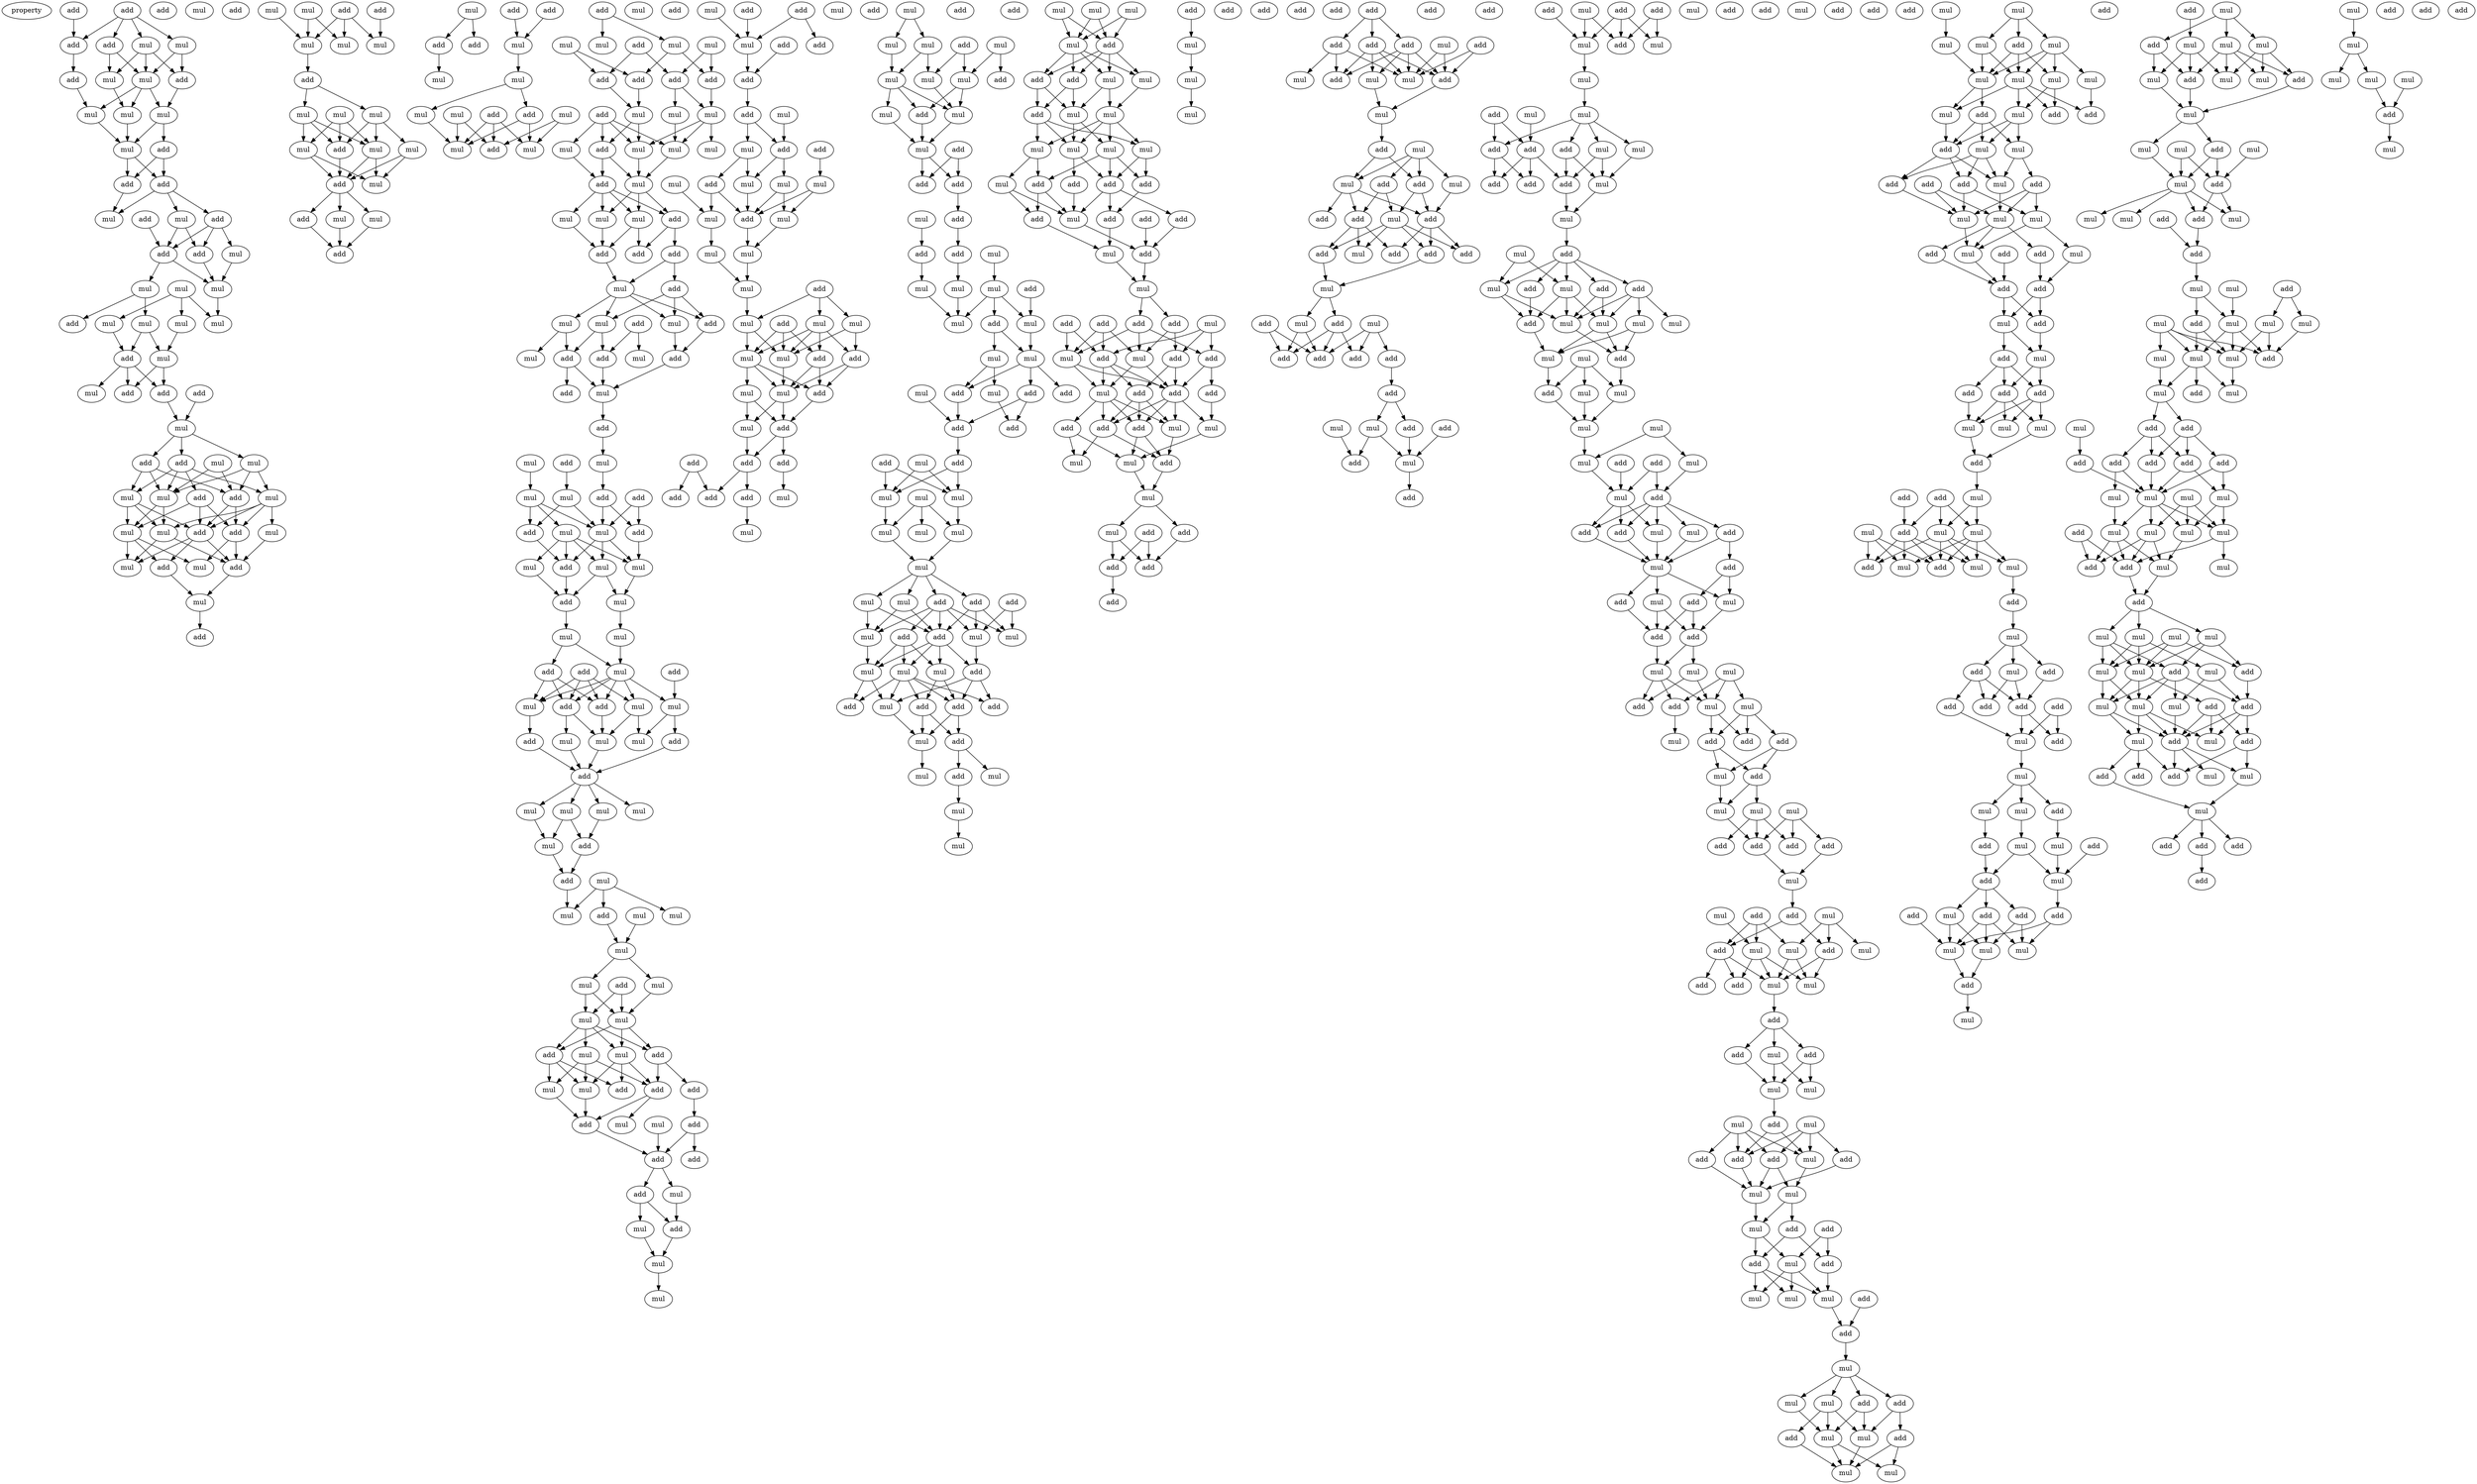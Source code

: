 digraph {
    node [fontcolor=black]
    property [mul=2,lf=1.6]
    0 [ label = add ];
    1 [ label = add ];
    2 [ label = add ];
    3 [ label = mul ];
    4 [ label = add ];
    5 [ label = mul ];
    6 [ label = mul ];
    7 [ label = add ];
    8 [ label = add ];
    9 [ label = mul ];
    10 [ label = mul ];
    11 [ label = mul ];
    12 [ label = mul ];
    13 [ label = add ];
    14 [ label = add ];
    15 [ label = mul ];
    16 [ label = mul ];
    17 [ label = add ];
    18 [ label = add ];
    19 [ label = mul ];
    20 [ label = add ];
    21 [ label = mul ];
    22 [ label = add ];
    23 [ label = add ];
    24 [ label = add ];
    25 [ label = mul ];
    26 [ label = mul ];
    27 [ label = mul ];
    28 [ label = mul ];
    29 [ label = add ];
    30 [ label = mul ];
    31 [ label = mul ];
    32 [ label = mul ];
    33 [ label = mul ];
    34 [ label = add ];
    35 [ label = mul ];
    36 [ label = add ];
    37 [ label = add ];
    38 [ label = add ];
    39 [ label = add ];
    40 [ label = mul ];
    41 [ label = mul ];
    42 [ label = add ];
    43 [ label = add ];
    44 [ label = mul ];
    45 [ label = mul ];
    46 [ label = add ];
    47 [ label = add ];
    48 [ label = mul ];
    49 [ label = mul ];
    50 [ label = mul ];
    51 [ label = add ];
    52 [ label = mul ];
    53 [ label = add ];
    54 [ label = mul ];
    55 [ label = mul ];
    56 [ label = add ];
    57 [ label = mul ];
    58 [ label = add ];
    59 [ label = mul ];
    60 [ label = mul ];
    61 [ label = mul ];
    62 [ label = add ];
    63 [ label = mul ];
    64 [ label = add ];
    65 [ label = add ];
    66 [ label = mul ];
    67 [ label = mul ];
    68 [ label = mul ];
    69 [ label = add ];
    70 [ label = mul ];
    71 [ label = mul ];
    72 [ label = mul ];
    73 [ label = mul ];
    74 [ label = add ];
    75 [ label = mul ];
    76 [ label = mul ];
    77 [ label = mul ];
    78 [ label = add ];
    79 [ label = add ];
    80 [ label = mul ];
    81 [ label = mul ];
    82 [ label = add ];
    83 [ label = mul ];
    84 [ label = add ];
    85 [ label = add ];
    86 [ label = mul ];
    87 [ label = add ];
    88 [ label = add ];
    89 [ label = mul ];
    90 [ label = mul ];
    91 [ label = add ];
    92 [ label = mul ];
    93 [ label = mul ];
    94 [ label = mul ];
    95 [ label = add ];
    96 [ label = add ];
    97 [ label = mul ];
    98 [ label = mul ];
    99 [ label = add ];
    100 [ label = add ];
    101 [ label = mul ];
    102 [ label = mul ];
    103 [ label = mul ];
    104 [ label = mul ];
    105 [ label = add ];
    106 [ label = add ];
    107 [ label = add ];
    108 [ label = add ];
    109 [ label = mul ];
    110 [ label = mul ];
    111 [ label = mul ];
    112 [ label = add ];
    113 [ label = mul ];
    114 [ label = add ];
    115 [ label = mul ];
    116 [ label = mul ];
    117 [ label = mul ];
    118 [ label = add ];
    119 [ label = mul ];
    120 [ label = add ];
    121 [ label = mul ];
    122 [ label = mul ];
    123 [ label = mul ];
    124 [ label = add ];
    125 [ label = add ];
    126 [ label = add ];
    127 [ label = mul ];
    128 [ label = add ];
    129 [ label = add ];
    130 [ label = add ];
    131 [ label = mul ];
    132 [ label = mul ];
    133 [ label = mul ];
    134 [ label = mul ];
    135 [ label = add ];
    136 [ label = add ];
    137 [ label = add ];
    138 [ label = mul ];
    139 [ label = add ];
    140 [ label = mul ];
    141 [ label = add ];
    142 [ label = mul ];
    143 [ label = add ];
    144 [ label = mul ];
    145 [ label = mul ];
    146 [ label = mul ];
    147 [ label = add ];
    148 [ label = add ];
    149 [ label = add ];
    150 [ label = add ];
    151 [ label = mul ];
    152 [ label = mul ];
    153 [ label = mul ];
    154 [ label = mul ];
    155 [ label = mul ];
    156 [ label = add ];
    157 [ label = add ];
    158 [ label = mul ];
    159 [ label = mul ];
    160 [ label = mul ];
    161 [ label = add ];
    162 [ label = add ];
    163 [ label = mul ];
    164 [ label = add ];
    165 [ label = mul ];
    166 [ label = add ];
    167 [ label = mul ];
    168 [ label = add ];
    169 [ label = mul ];
    170 [ label = mul ];
    171 [ label = add ];
    172 [ label = mul ];
    173 [ label = mul ];
    174 [ label = add ];
    175 [ label = add ];
    176 [ label = mul ];
    177 [ label = mul ];
    178 [ label = mul ];
    179 [ label = mul ];
    180 [ label = mul ];
    181 [ label = mul ];
    182 [ label = add ];
    183 [ label = mul ];
    184 [ label = add ];
    185 [ label = add ];
    186 [ label = add ];
    187 [ label = mul ];
    188 [ label = mul ];
    189 [ label = mul ];
    190 [ label = mul ];
    191 [ label = add ];
    192 [ label = mul ];
    193 [ label = mul ];
    194 [ label = mul ];
    195 [ label = mul ];
    196 [ label = mul ];
    197 [ label = mul ];
    198 [ label = add ];
    199 [ label = add ];
    200 [ label = add ];
    201 [ label = mul ];
    202 [ label = add ];
    203 [ label = mul ];
    204 [ label = add ];
    205 [ label = mul ];
    206 [ label = add ];
    207 [ label = mul ];
    208 [ label = add ];
    209 [ label = add ];
    210 [ label = add ];
    211 [ label = add ];
    212 [ label = mul ];
    213 [ label = mul ];
    214 [ label = add ];
    215 [ label = mul ];
    216 [ label = mul ];
    217 [ label = add ];
    218 [ label = add ];
    219 [ label = mul ];
    220 [ label = add ];
    221 [ label = mul ];
    222 [ label = add ];
    223 [ label = add ];
    224 [ label = add ];
    225 [ label = mul ];
    226 [ label = mul ];
    227 [ label = mul ];
    228 [ label = add ];
    229 [ label = add ];
    230 [ label = mul ];
    231 [ label = mul ];
    232 [ label = mul ];
    233 [ label = mul ];
    234 [ label = add ];
    235 [ label = mul ];
    236 [ label = add ];
    237 [ label = mul ];
    238 [ label = mul ];
    239 [ label = mul ];
    240 [ label = mul ];
    241 [ label = add ];
    242 [ label = mul ];
    243 [ label = mul ];
    244 [ label = add ];
    245 [ label = mul ];
    246 [ label = add ];
    247 [ label = mul ];
    248 [ label = add ];
    249 [ label = mul ];
    250 [ label = mul ];
    251 [ label = add ];
    252 [ label = mul ];
    253 [ label = mul ];
    254 [ label = add ];
    255 [ label = add ];
    256 [ label = add ];
    257 [ label = add ];
    258 [ label = add ];
    259 [ label = add ];
    260 [ label = add ];
    261 [ label = mul ];
    262 [ label = mul ];
    263 [ label = add ];
    264 [ label = mul ];
    265 [ label = mul ];
    266 [ label = mul ];
    267 [ label = mul ];
    268 [ label = add ];
    269 [ label = mul ];
    270 [ label = mul ];
    271 [ label = mul ];
    272 [ label = add ];
    273 [ label = mul ];
    274 [ label = add ];
    275 [ label = mul ];
    276 [ label = add ];
    277 [ label = mul ];
    278 [ label = add ];
    279 [ label = add ];
    280 [ label = mul ];
    281 [ label = add ];
    282 [ label = add ];
    283 [ label = add ];
    284 [ label = mul ];
    285 [ label = add ];
    286 [ label = mul ];
    287 [ label = mul ];
    288 [ label = mul ];
    289 [ label = mul ];
    290 [ label = add ];
    291 [ label = mul ];
    292 [ label = mul ];
    293 [ label = mul ];
    294 [ label = add ];
    295 [ label = add ];
    296 [ label = add ];
    297 [ label = mul ];
    298 [ label = mul ];
    299 [ label = add ];
    300 [ label = add ];
    301 [ label = add ];
    302 [ label = add ];
    303 [ label = mul ];
    304 [ label = add ];
    305 [ label = mul ];
    306 [ label = mul ];
    307 [ label = mul ];
    308 [ label = add ];
    309 [ label = mul ];
    310 [ label = mul ];
    311 [ label = mul ];
    312 [ label = mul ];
    313 [ label = add ];
    314 [ label = mul ];
    315 [ label = mul ];
    316 [ label = add ];
    317 [ label = add ];
    318 [ label = mul ];
    319 [ label = add ];
    320 [ label = add ];
    321 [ label = mul ];
    322 [ label = mul ];
    323 [ label = mul ];
    324 [ label = mul ];
    325 [ label = mul ];
    326 [ label = add ];
    327 [ label = add ];
    328 [ label = add ];
    329 [ label = add ];
    330 [ label = add ];
    331 [ label = mul ];
    332 [ label = mul ];
    333 [ label = add ];
    334 [ label = add ];
    335 [ label = mul ];
    336 [ label = mul ];
    337 [ label = mul ];
    338 [ label = mul ];
    339 [ label = mul ];
    340 [ label = mul ];
    341 [ label = mul ];
    342 [ label = mul ];
    343 [ label = add ];
    344 [ label = mul ];
    345 [ label = add ];
    346 [ label = add ];
    347 [ label = mul ];
    348 [ label = mul ];
    349 [ label = mul ];
    350 [ label = add ];
    351 [ label = mul ];
    352 [ label = mul ];
    353 [ label = mul ];
    354 [ label = mul ];
    355 [ label = add ];
    356 [ label = add ];
    357 [ label = add ];
    358 [ label = mul ];
    359 [ label = add ];
    360 [ label = add ];
    361 [ label = mul ];
    362 [ label = add ];
    363 [ label = add ];
    364 [ label = add ];
    365 [ label = mul ];
    366 [ label = add ];
    367 [ label = mul ];
    368 [ label = add ];
    369 [ label = mul ];
    370 [ label = add ];
    371 [ label = add ];
    372 [ label = add ];
    373 [ label = add ];
    374 [ label = mul ];
    375 [ label = add ];
    376 [ label = mul ];
    377 [ label = add ];
    378 [ label = mul ];
    379 [ label = add ];
    380 [ label = add ];
    381 [ label = add ];
    382 [ label = mul ];
    383 [ label = add ];
    384 [ label = add ];
    385 [ label = add ];
    386 [ label = mul ];
    387 [ label = add ];
    388 [ label = mul ];
    389 [ label = mul ];
    390 [ label = mul ];
    391 [ label = mul ];
    392 [ label = add ];
    393 [ label = add ];
    394 [ label = add ];
    395 [ label = add ];
    396 [ label = add ];
    397 [ label = add ];
    398 [ label = add ];
    399 [ label = add ];
    400 [ label = add ];
    401 [ label = mul ];
    402 [ label = add ];
    403 [ label = mul ];
    404 [ label = mul ];
    405 [ label = add ];
    406 [ label = add ];
    407 [ label = add ];
    408 [ label = mul ];
    409 [ label = add ];
    410 [ label = add ];
    411 [ label = mul ];
    412 [ label = mul ];
    413 [ label = add ];
    414 [ label = add ];
    415 [ label = mul ];
    416 [ label = mul ];
    417 [ label = add ];
    418 [ label = mul ];
    419 [ label = mul ];
    420 [ label = add ];
    421 [ label = mul ];
    422 [ label = add ];
    423 [ label = add ];
    424 [ label = add ];
    425 [ label = mul ];
    426 [ label = add ];
    427 [ label = add ];
    428 [ label = add ];
    429 [ label = add ];
    430 [ label = mul ];
    431 [ label = add ];
    432 [ label = mul ];
    433 [ label = mul ];
    434 [ label = mul ];
    435 [ label = add ];
    436 [ label = add ];
    437 [ label = add ];
    438 [ label = add ];
    439 [ label = add ];
    440 [ label = add ];
    441 [ label = add ];
    442 [ label = add ];
    443 [ label = mul ];
    444 [ label = add ];
    445 [ label = mul ];
    446 [ label = add ];
    447 [ label = add ];
    448 [ label = add ];
    449 [ label = mul ];
    450 [ label = add ];
    451 [ label = add ];
    452 [ label = add ];
    453 [ label = add ];
    454 [ label = mul ];
    455 [ label = mul ];
    456 [ label = add ];
    457 [ label = mul ];
    458 [ label = mul ];
    459 [ label = mul ];
    460 [ label = add ];
    461 [ label = mul ];
    462 [ label = add ];
    463 [ label = mul ];
    464 [ label = mul ];
    465 [ label = add ];
    466 [ label = add ];
    467 [ label = add ];
    468 [ label = add ];
    469 [ label = mul ];
    470 [ label = add ];
    471 [ label = mul ];
    472 [ label = mul ];
    473 [ label = mul ];
    474 [ label = add ];
    475 [ label = add ];
    476 [ label = add ];
    477 [ label = mul ];
    478 [ label = add ];
    479 [ label = mul ];
    480 [ label = mul ];
    481 [ label = mul ];
    482 [ label = mul ];
    483 [ label = add ];
    484 [ label = mul ];
    485 [ label = mul ];
    486 [ label = mul ];
    487 [ label = add ];
    488 [ label = mul ];
    489 [ label = add ];
    490 [ label = mul ];
    491 [ label = mul ];
    492 [ label = mul ];
    493 [ label = add ];
    494 [ label = add ];
    495 [ label = mul ];
    496 [ label = mul ];
    497 [ label = add ];
    498 [ label = mul ];
    499 [ label = mul ];
    500 [ label = add ];
    501 [ label = add ];
    502 [ label = mul ];
    503 [ label = add ];
    504 [ label = mul ];
    505 [ label = add ];
    506 [ label = mul ];
    507 [ label = add ];
    508 [ label = add ];
    509 [ label = mul ];
    510 [ label = add ];
    511 [ label = add ];
    512 [ label = mul ];
    513 [ label = mul ];
    514 [ label = mul ];
    515 [ label = mul ];
    516 [ label = mul ];
    517 [ label = add ];
    518 [ label = add ];
    519 [ label = add ];
    520 [ label = add ];
    521 [ label = add ];
    522 [ label = mul ];
    523 [ label = mul ];
    524 [ label = add ];
    525 [ label = mul ];
    526 [ label = mul ];
    527 [ label = mul ];
    528 [ label = add ];
    529 [ label = add ];
    530 [ label = add ];
    531 [ label = add ];
    532 [ label = add ];
    533 [ label = mul ];
    534 [ label = add ];
    535 [ label = add ];
    536 [ label = mul ];
    537 [ label = mul ];
    538 [ label = mul ];
    539 [ label = add ];
    540 [ label = mul ];
    541 [ label = add ];
    542 [ label = mul ];
    543 [ label = mul ];
    544 [ label = mul ];
    545 [ label = add ];
    546 [ label = add ];
    547 [ label = add ];
    548 [ label = add ];
    549 [ label = add ];
    550 [ label = mul ];
    551 [ label = mul ];
    552 [ label = add ];
    553 [ label = mul ];
    554 [ label = mul ];
    555 [ label = add ];
    556 [ label = mul ];
    557 [ label = add ];
    558 [ label = mul ];
    559 [ label = mul ];
    560 [ label = add ];
    561 [ label = add ];
    562 [ label = add ];
    563 [ label = add ];
    564 [ label = mul ];
    565 [ label = mul ];
    566 [ label = mul ];
    567 [ label = add ];
    568 [ label = add ];
    569 [ label = add ];
    570 [ label = add ];
    571 [ label = mul ];
    572 [ label = add ];
    573 [ label = mul ];
    574 [ label = add ];
    575 [ label = add ];
    576 [ label = mul ];
    577 [ label = mul ];
    578 [ label = add ];
    579 [ label = mul ];
    580 [ label = mul ];
    581 [ label = mul ];
    582 [ label = add ];
    583 [ label = add ];
    584 [ label = add ];
    585 [ label = mul ];
    586 [ label = add ];
    587 [ label = mul ];
    588 [ label = mul ];
    589 [ label = mul ];
    590 [ label = mul ];
    591 [ label = mul ];
    592 [ label = add ];
    593 [ label = mul ];
    594 [ label = mul ];
    595 [ label = mul ];
    596 [ label = mul ];
    597 [ label = mul ];
    598 [ label = mul ];
    599 [ label = mul ];
    600 [ label = add ];
    601 [ label = mul ];
    602 [ label = add ];
    603 [ label = mul ];
    604 [ label = add ];
    605 [ label = add ];
    606 [ label = mul ];
    607 [ label = mul ];
    608 [ label = add ];
    609 [ label = mul ];
    610 [ label = add ];
    611 [ label = add ];
    612 [ label = add ];
    613 [ label = mul ];
    614 [ label = mul ];
    615 [ label = mul ];
    616 [ label = mul ];
    617 [ label = add ];
    618 [ label = add ];
    619 [ label = add ];
    620 [ label = mul ];
    621 [ label = add ];
    622 [ label = add ];
    623 [ label = add ];
    624 [ label = mul ];
    625 [ label = mul ];
    626 [ label = add ];
    627 [ label = add ];
    628 [ label = add ];
    629 [ label = add ];
    630 [ label = mul ];
    631 [ label = mul ];
    632 [ label = mul ];
    633 [ label = add ];
    634 [ label = add ];
    635 [ label = mul ];
    636 [ label = add ];
    637 [ label = add ];
    638 [ label = add ];
    639 [ label = mul ];
    640 [ label = mul ];
    641 [ label = mul ];
    642 [ label = mul ];
    643 [ label = mul ];
    644 [ label = mul ];
    645 [ label = add ];
    646 [ label = add ];
    647 [ label = add ];
    648 [ label = mul ];
    649 [ label = mul ];
    650 [ label = add ];
    651 [ label = add ];
    652 [ label = add ];
    653 [ label = add ];
    654 [ label = add ];
    655 [ label = add ];
    656 [ label = mul ];
    657 [ label = add ];
    658 [ label = mul ];
    659 [ label = add ];
    660 [ label = mul ];
    661 [ label = mul ];
    662 [ label = mul ];
    663 [ label = add ];
    664 [ label = add ];
    665 [ label = mul ];
    666 [ label = mul ];
    667 [ label = add ];
    668 [ label = mul ];
    669 [ label = add ];
    670 [ label = add ];
    671 [ label = add ];
    672 [ label = add ];
    673 [ label = mul ];
    674 [ label = mul ];
    675 [ label = mul ];
    676 [ label = add ];
    677 [ label = mul ];
    678 [ label = add ];
    679 [ label = mul ];
    680 [ label = mul ];
    681 [ label = mul ];
    682 [ label = mul ];
    683 [ label = add ];
    684 [ label = add ];
    685 [ label = mul ];
    686 [ label = add ];
    687 [ label = mul ];
    688 [ label = mul ];
    689 [ label = mul ];
    690 [ label = mul ];
    691 [ label = add ];
    692 [ label = mul ];
    693 [ label = mul ];
    694 [ label = mul ];
    695 [ label = add ];
    696 [ label = mul ];
    697 [ label = add ];
    698 [ label = mul ];
    699 [ label = mul ];
    700 [ label = add ];
    701 [ label = add ];
    702 [ label = add ];
    703 [ label = mul ];
    704 [ label = mul ];
    705 [ label = add ];
    706 [ label = mul ];
    707 [ label = mul ];
    708 [ label = mul ];
    709 [ label = mul ];
    710 [ label = add ];
    711 [ label = mul ];
    712 [ label = mul ];
    713 [ label = mul ];
    714 [ label = mul ];
    715 [ label = add ];
    716 [ label = mul ];
    717 [ label = add ];
    718 [ label = mul ];
    719 [ label = add ];
    720 [ label = add ];
    721 [ label = add ];
    722 [ label = add ];
    723 [ label = add ];
    724 [ label = add ];
    725 [ label = mul ];
    726 [ label = mul ];
    727 [ label = mul ];
    728 [ label = mul ];
    729 [ label = mul ];
    730 [ label = mul ];
    731 [ label = add ];
    732 [ label = mul ];
    733 [ label = mul ];
    734 [ label = add ];
    735 [ label = mul ];
    736 [ label = mul ];
    737 [ label = add ];
    738 [ label = add ];
    739 [ label = mul ];
    740 [ label = mul ];
    741 [ label = mul ];
    742 [ label = mul ];
    743 [ label = add ];
    744 [ label = mul ];
    745 [ label = add ];
    746 [ label = mul ];
    747 [ label = mul ];
    748 [ label = add ];
    749 [ label = add ];
    750 [ label = mul ];
    751 [ label = mul ];
    752 [ label = mul ];
    753 [ label = mul ];
    754 [ label = add ];
    755 [ label = mul ];
    756 [ label = add ];
    757 [ label = add ];
    758 [ label = mul ];
    759 [ label = add ];
    760 [ label = mul ];
    761 [ label = add ];
    762 [ label = mul ];
    763 [ label = add ];
    764 [ label = add ];
    765 [ label = add ];
    766 [ label = mul ];
    767 [ label = add ];
    768 [ label = mul ];
    769 [ label = add ];
    770 [ label = mul ];
    771 [ label = mul ];
    772 [ label = add ];
    773 [ label = mul ];
    774 [ label = add ];
    775 [ label = mul ];
    776 [ label = add ];
    0 -> 4 [ name = 0 ];
    1 -> 2 [ name = 1 ];
    1 -> 3 [ name = 2 ];
    1 -> 4 [ name = 3 ];
    1 -> 5 [ name = 4 ];
    2 -> 6 [ name = 5 ];
    2 -> 9 [ name = 6 ];
    3 -> 6 [ name = 7 ];
    3 -> 7 [ name = 8 ];
    3 -> 9 [ name = 9 ];
    4 -> 8 [ name = 10 ];
    5 -> 7 [ name = 11 ];
    5 -> 9 [ name = 12 ];
    6 -> 11 [ name = 13 ];
    7 -> 12 [ name = 14 ];
    8 -> 10 [ name = 15 ];
    9 -> 10 [ name = 16 ];
    9 -> 11 [ name = 17 ];
    9 -> 12 [ name = 18 ];
    10 -> 16 [ name = 19 ];
    11 -> 16 [ name = 20 ];
    12 -> 13 [ name = 21 ];
    12 -> 16 [ name = 22 ];
    13 -> 17 [ name = 23 ];
    13 -> 18 [ name = 24 ];
    16 -> 17 [ name = 25 ];
    16 -> 18 [ name = 26 ];
    17 -> 21 [ name = 27 ];
    18 -> 19 [ name = 28 ];
    18 -> 20 [ name = 29 ];
    18 -> 21 [ name = 30 ];
    19 -> 23 [ name = 31 ];
    19 -> 24 [ name = 32 ];
    20 -> 23 [ name = 33 ];
    20 -> 24 [ name = 34 ];
    20 -> 25 [ name = 35 ];
    22 -> 23 [ name = 36 ];
    23 -> 26 [ name = 37 ];
    23 -> 28 [ name = 38 ];
    24 -> 28 [ name = 39 ];
    25 -> 28 [ name = 40 ];
    26 -> 29 [ name = 41 ];
    26 -> 31 [ name = 42 ];
    27 -> 30 [ name = 43 ];
    27 -> 32 [ name = 44 ];
    27 -> 33 [ name = 45 ];
    28 -> 30 [ name = 46 ];
    31 -> 34 [ name = 47 ];
    31 -> 35 [ name = 48 ];
    32 -> 34 [ name = 49 ];
    33 -> 35 [ name = 50 ];
    34 -> 36 [ name = 51 ];
    34 -> 38 [ name = 52 ];
    34 -> 40 [ name = 53 ];
    35 -> 36 [ name = 54 ];
    35 -> 38 [ name = 55 ];
    38 -> 41 [ name = 56 ];
    39 -> 41 [ name = 57 ];
    41 -> 42 [ name = 58 ];
    41 -> 43 [ name = 59 ];
    41 -> 45 [ name = 60 ];
    42 -> 47 [ name = 61 ];
    42 -> 48 [ name = 62 ];
    42 -> 49 [ name = 63 ];
    42 -> 50 [ name = 64 ];
    43 -> 46 [ name = 65 ];
    43 -> 49 [ name = 66 ];
    43 -> 50 [ name = 67 ];
    44 -> 46 [ name = 68 ];
    44 -> 50 [ name = 69 ];
    45 -> 46 [ name = 70 ];
    45 -> 48 [ name = 71 ];
    45 -> 50 [ name = 72 ];
    46 -> 51 [ name = 73 ];
    46 -> 53 [ name = 74 ];
    47 -> 51 [ name = 75 ];
    47 -> 53 [ name = 76 ];
    47 -> 54 [ name = 77 ];
    48 -> 51 [ name = 78 ];
    48 -> 52 [ name = 79 ];
    48 -> 53 [ name = 80 ];
    48 -> 55 [ name = 81 ];
    49 -> 51 [ name = 82 ];
    49 -> 52 [ name = 83 ];
    49 -> 54 [ name = 84 ];
    50 -> 52 [ name = 85 ];
    50 -> 54 [ name = 86 ];
    51 -> 56 [ name = 87 ];
    51 -> 58 [ name = 88 ];
    51 -> 59 [ name = 89 ];
    52 -> 58 [ name = 90 ];
    52 -> 59 [ name = 91 ];
    53 -> 57 [ name = 92 ];
    53 -> 58 [ name = 93 ];
    54 -> 56 [ name = 94 ];
    54 -> 57 [ name = 95 ];
    54 -> 59 [ name = 96 ];
    55 -> 58 [ name = 97 ];
    56 -> 60 [ name = 98 ];
    58 -> 60 [ name = 99 ];
    60 -> 65 [ name = 100 ];
    61 -> 67 [ name = 101 ];
    61 -> 68 [ name = 102 ];
    62 -> 66 [ name = 103 ];
    63 -> 67 [ name = 104 ];
    64 -> 66 [ name = 105 ];
    64 -> 67 [ name = 106 ];
    64 -> 68 [ name = 107 ];
    67 -> 69 [ name = 108 ];
    69 -> 70 [ name = 109 ];
    69 -> 72 [ name = 110 ];
    70 -> 73 [ name = 111 ];
    70 -> 74 [ name = 112 ];
    70 -> 75 [ name = 113 ];
    71 -> 73 [ name = 114 ];
    71 -> 74 [ name = 115 ];
    71 -> 76 [ name = 116 ];
    72 -> 73 [ name = 117 ];
    72 -> 74 [ name = 118 ];
    72 -> 76 [ name = 119 ];
    73 -> 77 [ name = 120 ];
    73 -> 78 [ name = 121 ];
    74 -> 78 [ name = 122 ];
    75 -> 77 [ name = 123 ];
    75 -> 78 [ name = 124 ];
    76 -> 77 [ name = 125 ];
    76 -> 78 [ name = 126 ];
    78 -> 79 [ name = 127 ];
    78 -> 80 [ name = 128 ];
    78 -> 81 [ name = 129 ];
    79 -> 82 [ name = 130 ];
    80 -> 82 [ name = 131 ];
    81 -> 82 [ name = 132 ];
    83 -> 84 [ name = 133 ];
    83 -> 85 [ name = 134 ];
    84 -> 86 [ name = 135 ];
    87 -> 89 [ name = 136 ];
    88 -> 89 [ name = 137 ];
    89 -> 90 [ name = 138 ];
    90 -> 92 [ name = 139 ];
    90 -> 95 [ name = 140 ];
    91 -> 96 [ name = 141 ];
    91 -> 97 [ name = 142 ];
    91 -> 98 [ name = 143 ];
    92 -> 98 [ name = 144 ];
    93 -> 96 [ name = 145 ];
    93 -> 98 [ name = 146 ];
    94 -> 96 [ name = 147 ];
    94 -> 97 [ name = 148 ];
    95 -> 97 [ name = 149 ];
    95 -> 98 [ name = 150 ];
    99 -> 101 [ name = 151 ];
    99 -> 102 [ name = 152 ];
    100 -> 105 [ name = 153 ];
    100 -> 108 [ name = 154 ];
    101 -> 106 [ name = 155 ];
    101 -> 107 [ name = 156 ];
    103 -> 105 [ name = 157 ];
    103 -> 106 [ name = 158 ];
    104 -> 107 [ name = 159 ];
    104 -> 108 [ name = 160 ];
    105 -> 109 [ name = 161 ];
    105 -> 110 [ name = 162 ];
    106 -> 110 [ name = 163 ];
    107 -> 111 [ name = 164 ];
    108 -> 111 [ name = 165 ];
    109 -> 116 [ name = 166 ];
    110 -> 115 [ name = 167 ];
    110 -> 116 [ name = 168 ];
    110 -> 117 [ name = 169 ];
    111 -> 114 [ name = 170 ];
    111 -> 115 [ name = 171 ];
    112 -> 113 [ name = 172 ];
    112 -> 114 [ name = 173 ];
    112 -> 115 [ name = 174 ];
    112 -> 116 [ name = 175 ];
    113 -> 118 [ name = 176 ];
    114 -> 118 [ name = 177 ];
    114 -> 119 [ name = 178 ];
    115 -> 119 [ name = 179 ];
    116 -> 119 [ name = 180 ];
    118 -> 120 [ name = 181 ];
    118 -> 121 [ name = 182 ];
    118 -> 122 [ name = 183 ];
    118 -> 123 [ name = 184 ];
    119 -> 120 [ name = 185 ];
    119 -> 122 [ name = 186 ];
    119 -> 123 [ name = 187 ];
    120 -> 124 [ name = 188 ];
    120 -> 126 [ name = 189 ];
    121 -> 125 [ name = 190 ];
    122 -> 124 [ name = 191 ];
    122 -> 125 [ name = 192 ];
    123 -> 125 [ name = 193 ];
    125 -> 127 [ name = 194 ];
    126 -> 127 [ name = 195 ];
    126 -> 128 [ name = 196 ];
    127 -> 130 [ name = 197 ];
    127 -> 131 [ name = 198 ];
    127 -> 132 [ name = 199 ];
    127 -> 133 [ name = 200 ];
    128 -> 130 [ name = 201 ];
    128 -> 131 [ name = 202 ];
    128 -> 133 [ name = 203 ];
    129 -> 137 [ name = 204 ];
    129 -> 138 [ name = 205 ];
    130 -> 136 [ name = 206 ];
    131 -> 136 [ name = 207 ];
    132 -> 134 [ name = 208 ];
    132 -> 135 [ name = 209 ];
    133 -> 135 [ name = 210 ];
    133 -> 137 [ name = 211 ];
    135 -> 139 [ name = 212 ];
    135 -> 140 [ name = 213 ];
    136 -> 140 [ name = 214 ];
    137 -> 140 [ name = 215 ];
    140 -> 141 [ name = 216 ];
    141 -> 142 [ name = 217 ];
    142 -> 147 [ name = 218 ];
    143 -> 146 [ name = 219 ];
    144 -> 145 [ name = 220 ];
    145 -> 149 [ name = 221 ];
    145 -> 151 [ name = 222 ];
    145 -> 152 [ name = 223 ];
    146 -> 149 [ name = 224 ];
    146 -> 152 [ name = 225 ];
    147 -> 150 [ name = 226 ];
    147 -> 152 [ name = 227 ];
    148 -> 150 [ name = 228 ];
    148 -> 152 [ name = 229 ];
    149 -> 156 [ name = 230 ];
    150 -> 154 [ name = 231 ];
    151 -> 153 [ name = 232 ];
    151 -> 154 [ name = 233 ];
    151 -> 155 [ name = 234 ];
    151 -> 156 [ name = 235 ];
    152 -> 153 [ name = 236 ];
    152 -> 154 [ name = 237 ];
    152 -> 156 [ name = 238 ];
    153 -> 157 [ name = 239 ];
    153 -> 158 [ name = 240 ];
    154 -> 158 [ name = 241 ];
    155 -> 157 [ name = 242 ];
    156 -> 157 [ name = 243 ];
    157 -> 159 [ name = 244 ];
    158 -> 160 [ name = 245 ];
    159 -> 163 [ name = 246 ];
    159 -> 164 [ name = 247 ];
    160 -> 163 [ name = 248 ];
    161 -> 169 [ name = 249 ];
    162 -> 165 [ name = 250 ];
    162 -> 166 [ name = 251 ];
    162 -> 167 [ name = 252 ];
    162 -> 168 [ name = 253 ];
    163 -> 165 [ name = 254 ];
    163 -> 166 [ name = 255 ];
    163 -> 167 [ name = 256 ];
    163 -> 168 [ name = 257 ];
    163 -> 169 [ name = 258 ];
    164 -> 165 [ name = 259 ];
    164 -> 166 [ name = 260 ];
    164 -> 168 [ name = 261 ];
    165 -> 174 [ name = 262 ];
    166 -> 170 [ name = 263 ];
    166 -> 172 [ name = 264 ];
    167 -> 172 [ name = 265 ];
    167 -> 173 [ name = 266 ];
    168 -> 172 [ name = 267 ];
    169 -> 171 [ name = 268 ];
    169 -> 173 [ name = 269 ];
    170 -> 175 [ name = 270 ];
    171 -> 175 [ name = 271 ];
    172 -> 175 [ name = 272 ];
    174 -> 175 [ name = 273 ];
    175 -> 176 [ name = 274 ];
    175 -> 177 [ name = 275 ];
    175 -> 179 [ name = 276 ];
    175 -> 180 [ name = 277 ];
    176 -> 181 [ name = 278 ];
    177 -> 182 [ name = 279 ];
    180 -> 181 [ name = 280 ];
    180 -> 182 [ name = 281 ];
    181 -> 184 [ name = 282 ];
    182 -> 184 [ name = 283 ];
    183 -> 185 [ name = 284 ];
    183 -> 188 [ name = 285 ];
    183 -> 189 [ name = 286 ];
    184 -> 189 [ name = 287 ];
    185 -> 190 [ name = 288 ];
    187 -> 190 [ name = 289 ];
    190 -> 192 [ name = 290 ];
    190 -> 193 [ name = 291 ];
    191 -> 194 [ name = 292 ];
    191 -> 195 [ name = 293 ];
    192 -> 195 [ name = 294 ];
    193 -> 194 [ name = 295 ];
    193 -> 195 [ name = 296 ];
    194 -> 196 [ name = 297 ];
    194 -> 197 [ name = 298 ];
    194 -> 198 [ name = 299 ];
    194 -> 199 [ name = 300 ];
    195 -> 197 [ name = 301 ];
    195 -> 198 [ name = 302 ];
    195 -> 199 [ name = 303 ];
    196 -> 200 [ name = 304 ];
    196 -> 201 [ name = 305 ];
    196 -> 203 [ name = 306 ];
    197 -> 200 [ name = 307 ];
    197 -> 201 [ name = 308 ];
    197 -> 202 [ name = 309 ];
    198 -> 201 [ name = 310 ];
    198 -> 202 [ name = 311 ];
    198 -> 203 [ name = 312 ];
    199 -> 200 [ name = 313 ];
    199 -> 204 [ name = 314 ];
    200 -> 205 [ name = 315 ];
    200 -> 206 [ name = 316 ];
    201 -> 206 [ name = 317 ];
    203 -> 206 [ name = 318 ];
    204 -> 208 [ name = 319 ];
    206 -> 210 [ name = 320 ];
    207 -> 210 [ name = 321 ];
    208 -> 209 [ name = 322 ];
    208 -> 210 [ name = 323 ];
    210 -> 211 [ name = 324 ];
    210 -> 212 [ name = 325 ];
    211 -> 213 [ name = 326 ];
    211 -> 214 [ name = 327 ];
    212 -> 214 [ name = 328 ];
    213 -> 215 [ name = 329 ];
    214 -> 215 [ name = 330 ];
    215 -> 216 [ name = 331 ];
    217 -> 221 [ name = 332 ];
    218 -> 221 [ name = 333 ];
    218 -> 222 [ name = 334 ];
    219 -> 221 [ name = 335 ];
    220 -> 223 [ name = 336 ];
    221 -> 223 [ name = 337 ];
    223 -> 224 [ name = 338 ];
    224 -> 227 [ name = 339 ];
    224 -> 228 [ name = 340 ];
    226 -> 228 [ name = 341 ];
    227 -> 230 [ name = 342 ];
    227 -> 234 [ name = 343 ];
    228 -> 230 [ name = 344 ];
    228 -> 231 [ name = 345 ];
    229 -> 232 [ name = 346 ];
    230 -> 236 [ name = 347 ];
    231 -> 235 [ name = 348 ];
    231 -> 236 [ name = 349 ];
    232 -> 235 [ name = 350 ];
    232 -> 236 [ name = 351 ];
    233 -> 237 [ name = 352 ];
    234 -> 236 [ name = 353 ];
    234 -> 237 [ name = 354 ];
    235 -> 239 [ name = 355 ];
    236 -> 239 [ name = 356 ];
    237 -> 238 [ name = 357 ];
    238 -> 240 [ name = 358 ];
    239 -> 240 [ name = 359 ];
    240 -> 242 [ name = 360 ];
    241 -> 242 [ name = 361 ];
    241 -> 243 [ name = 362 ];
    241 -> 245 [ name = 363 ];
    242 -> 247 [ name = 364 ];
    242 -> 249 [ name = 365 ];
    243 -> 246 [ name = 366 ];
    243 -> 247 [ name = 367 ];
    243 -> 248 [ name = 368 ];
    243 -> 249 [ name = 369 ];
    244 -> 247 [ name = 370 ];
    244 -> 248 [ name = 371 ];
    244 -> 249 [ name = 372 ];
    245 -> 246 [ name = 373 ];
    245 -> 249 [ name = 374 ];
    246 -> 250 [ name = 375 ];
    246 -> 251 [ name = 376 ];
    247 -> 250 [ name = 377 ];
    247 -> 251 [ name = 378 ];
    247 -> 252 [ name = 379 ];
    248 -> 250 [ name = 380 ];
    248 -> 251 [ name = 381 ];
    249 -> 250 [ name = 382 ];
    250 -> 253 [ name = 383 ];
    250 -> 254 [ name = 384 ];
    251 -> 254 [ name = 385 ];
    252 -> 253 [ name = 386 ];
    252 -> 254 [ name = 387 ];
    253 -> 255 [ name = 388 ];
    254 -> 255 [ name = 389 ];
    254 -> 257 [ name = 390 ];
    255 -> 258 [ name = 391 ];
    255 -> 259 [ name = 392 ];
    256 -> 258 [ name = 393 ];
    256 -> 260 [ name = 394 ];
    257 -> 261 [ name = 395 ];
    259 -> 262 [ name = 396 ];
    264 -> 265 [ name = 397 ];
    264 -> 267 [ name = 398 ];
    265 -> 270 [ name = 399 ];
    266 -> 269 [ name = 400 ];
    266 -> 272 [ name = 401 ];
    267 -> 270 [ name = 402 ];
    267 -> 271 [ name = 403 ];
    268 -> 269 [ name = 404 ];
    268 -> 271 [ name = 405 ];
    269 -> 274 [ name = 406 ];
    269 -> 275 [ name = 407 ];
    270 -> 273 [ name = 408 ];
    270 -> 274 [ name = 409 ];
    270 -> 275 [ name = 410 ];
    271 -> 275 [ name = 411 ];
    273 -> 277 [ name = 412 ];
    274 -> 277 [ name = 413 ];
    275 -> 277 [ name = 414 ];
    276 -> 278 [ name = 415 ];
    276 -> 279 [ name = 416 ];
    277 -> 278 [ name = 417 ];
    277 -> 279 [ name = 418 ];
    278 -> 281 [ name = 419 ];
    280 -> 282 [ name = 420 ];
    281 -> 283 [ name = 421 ];
    282 -> 286 [ name = 422 ];
    283 -> 288 [ name = 423 ];
    284 -> 287 [ name = 424 ];
    285 -> 291 [ name = 425 ];
    286 -> 289 [ name = 426 ];
    287 -> 289 [ name = 427 ];
    287 -> 290 [ name = 428 ];
    287 -> 291 [ name = 429 ];
    288 -> 289 [ name = 430 ];
    290 -> 292 [ name = 431 ];
    290 -> 293 [ name = 432 ];
    291 -> 293 [ name = 433 ];
    292 -> 295 [ name = 434 ];
    292 -> 297 [ name = 435 ];
    293 -> 294 [ name = 436 ];
    293 -> 295 [ name = 437 ];
    293 -> 296 [ name = 438 ];
    295 -> 300 [ name = 439 ];
    296 -> 299 [ name = 440 ];
    296 -> 300 [ name = 441 ];
    297 -> 299 [ name = 442 ];
    298 -> 300 [ name = 443 ];
    300 -> 304 [ name = 444 ];
    301 -> 306 [ name = 445 ];
    301 -> 307 [ name = 446 ];
    303 -> 306 [ name = 447 ];
    303 -> 307 [ name = 448 ];
    304 -> 306 [ name = 449 ];
    304 -> 307 [ name = 450 ];
    305 -> 309 [ name = 451 ];
    305 -> 310 [ name = 452 ];
    305 -> 311 [ name = 453 ];
    306 -> 310 [ name = 454 ];
    307 -> 309 [ name = 455 ];
    309 -> 312 [ name = 456 ];
    310 -> 312 [ name = 457 ];
    312 -> 314 [ name = 458 ];
    312 -> 315 [ name = 459 ];
    312 -> 316 [ name = 460 ];
    312 -> 317 [ name = 461 ];
    313 -> 318 [ name = 462 ];
    313 -> 321 [ name = 463 ];
    314 -> 319 [ name = 464 ];
    314 -> 322 [ name = 465 ];
    315 -> 319 [ name = 466 ];
    315 -> 322 [ name = 467 ];
    316 -> 318 [ name = 468 ];
    316 -> 319 [ name = 469 ];
    316 -> 321 [ name = 470 ];
    317 -> 318 [ name = 471 ];
    317 -> 319 [ name = 472 ];
    317 -> 320 [ name = 473 ];
    317 -> 321 [ name = 474 ];
    317 -> 322 [ name = 475 ];
    319 -> 323 [ name = 476 ];
    319 -> 324 [ name = 477 ];
    319 -> 325 [ name = 478 ];
    319 -> 326 [ name = 479 ];
    320 -> 323 [ name = 480 ];
    320 -> 324 [ name = 481 ];
    320 -> 325 [ name = 482 ];
    321 -> 326 [ name = 483 ];
    322 -> 325 [ name = 484 ];
    323 -> 327 [ name = 485 ];
    323 -> 328 [ name = 486 ];
    323 -> 329 [ name = 487 ];
    323 -> 330 [ name = 488 ];
    323 -> 331 [ name = 489 ];
    324 -> 327 [ name = 490 ];
    324 -> 328 [ name = 491 ];
    325 -> 329 [ name = 492 ];
    325 -> 331 [ name = 493 ];
    326 -> 327 [ name = 494 ];
    326 -> 330 [ name = 495 ];
    326 -> 331 [ name = 496 ];
    327 -> 332 [ name = 497 ];
    327 -> 333 [ name = 498 ];
    328 -> 332 [ name = 499 ];
    328 -> 333 [ name = 500 ];
    331 -> 332 [ name = 501 ];
    332 -> 335 [ name = 502 ];
    333 -> 334 [ name = 503 ];
    333 -> 336 [ name = 504 ];
    334 -> 337 [ name = 505 ];
    337 -> 340 [ name = 506 ];
    338 -> 342 [ name = 507 ];
    338 -> 343 [ name = 508 ];
    339 -> 342 [ name = 509 ];
    339 -> 343 [ name = 510 ];
    341 -> 342 [ name = 511 ];
    341 -> 343 [ name = 512 ];
    342 -> 344 [ name = 513 ];
    342 -> 345 [ name = 514 ];
    342 -> 346 [ name = 515 ];
    342 -> 347 [ name = 516 ];
    343 -> 344 [ name = 517 ];
    343 -> 345 [ name = 518 ];
    343 -> 346 [ name = 519 ];
    343 -> 347 [ name = 520 ];
    344 -> 348 [ name = 521 ];
    344 -> 349 [ name = 522 ];
    345 -> 348 [ name = 523 ];
    345 -> 350 [ name = 524 ];
    346 -> 348 [ name = 525 ];
    346 -> 350 [ name = 526 ];
    347 -> 349 [ name = 527 ];
    348 -> 351 [ name = 528 ];
    348 -> 352 [ name = 529 ];
    349 -> 351 [ name = 530 ];
    349 -> 352 [ name = 531 ];
    349 -> 353 [ name = 532 ];
    349 -> 354 [ name = 533 ];
    350 -> 352 [ name = 534 ];
    350 -> 353 [ name = 535 ];
    350 -> 354 [ name = 536 ];
    351 -> 355 [ name = 537 ];
    351 -> 356 [ name = 538 ];
    351 -> 357 [ name = 539 ];
    352 -> 356 [ name = 540 ];
    352 -> 359 [ name = 541 ];
    353 -> 355 [ name = 542 ];
    353 -> 356 [ name = 543 ];
    354 -> 357 [ name = 544 ];
    354 -> 358 [ name = 545 ];
    355 -> 362 [ name = 546 ];
    356 -> 360 [ name = 547 ];
    356 -> 361 [ name = 548 ];
    356 -> 362 [ name = 549 ];
    357 -> 361 [ name = 550 ];
    357 -> 364 [ name = 551 ];
    358 -> 361 [ name = 552 ];
    358 -> 364 [ name = 553 ];
    359 -> 361 [ name = 554 ];
    360 -> 366 [ name = 555 ];
    361 -> 366 [ name = 556 ];
    362 -> 365 [ name = 557 ];
    363 -> 366 [ name = 558 ];
    364 -> 365 [ name = 559 ];
    365 -> 367 [ name = 560 ];
    366 -> 367 [ name = 561 ];
    367 -> 368 [ name = 562 ];
    367 -> 372 [ name = 563 ];
    368 -> 374 [ name = 564 ];
    368 -> 376 [ name = 565 ];
    368 -> 377 [ name = 566 ];
    369 -> 373 [ name = 567 ];
    369 -> 375 [ name = 568 ];
    369 -> 377 [ name = 569 ];
    370 -> 373 [ name = 570 ];
    370 -> 376 [ name = 571 ];
    371 -> 373 [ name = 572 ];
    371 -> 374 [ name = 573 ];
    371 -> 376 [ name = 574 ];
    372 -> 374 [ name = 575 ];
    372 -> 375 [ name = 576 ];
    373 -> 378 [ name = 577 ];
    373 -> 380 [ name = 578 ];
    373 -> 381 [ name = 579 ];
    374 -> 378 [ name = 580 ];
    374 -> 380 [ name = 581 ];
    375 -> 380 [ name = 582 ];
    375 -> 381 [ name = 583 ];
    376 -> 378 [ name = 584 ];
    376 -> 380 [ name = 585 ];
    377 -> 379 [ name = 586 ];
    377 -> 380 [ name = 587 ];
    378 -> 383 [ name = 588 ];
    378 -> 384 [ name = 589 ];
    378 -> 385 [ name = 590 ];
    378 -> 386 [ name = 591 ];
    379 -> 382 [ name = 592 ];
    380 -> 382 [ name = 593 ];
    380 -> 383 [ name = 594 ];
    380 -> 384 [ name = 595 ];
    380 -> 386 [ name = 596 ];
    381 -> 383 [ name = 597 ];
    381 -> 384 [ name = 598 ];
    381 -> 386 [ name = 599 ];
    382 -> 388 [ name = 600 ];
    383 -> 387 [ name = 601 ];
    383 -> 389 [ name = 602 ];
    384 -> 387 [ name = 603 ];
    384 -> 388 [ name = 604 ];
    385 -> 388 [ name = 605 ];
    385 -> 389 [ name = 606 ];
    386 -> 387 [ name = 607 ];
    387 -> 390 [ name = 608 ];
    388 -> 390 [ name = 609 ];
    390 -> 391 [ name = 610 ];
    390 -> 392 [ name = 611 ];
    391 -> 394 [ name = 612 ];
    391 -> 395 [ name = 613 ];
    392 -> 394 [ name = 614 ];
    393 -> 394 [ name = 615 ];
    393 -> 395 [ name = 616 ];
    395 -> 400 [ name = 617 ];
    396 -> 401 [ name = 618 ];
    401 -> 403 [ name = 619 ];
    403 -> 404 [ name = 620 ];
    405 -> 406 [ name = 621 ];
    405 -> 407 [ name = 622 ];
    405 -> 410 [ name = 623 ];
    406 -> 411 [ name = 624 ];
    406 -> 412 [ name = 625 ];
    406 -> 413 [ name = 626 ];
    406 -> 414 [ name = 627 ];
    407 -> 411 [ name = 628 ];
    407 -> 412 [ name = 629 ];
    407 -> 413 [ name = 630 ];
    407 -> 414 [ name = 631 ];
    408 -> 411 [ name = 632 ];
    408 -> 413 [ name = 633 ];
    409 -> 411 [ name = 634 ];
    409 -> 413 [ name = 635 ];
    410 -> 411 [ name = 636 ];
    410 -> 414 [ name = 637 ];
    410 -> 415 [ name = 638 ];
    412 -> 416 [ name = 639 ];
    413 -> 416 [ name = 640 ];
    416 -> 417 [ name = 641 ];
    417 -> 419 [ name = 642 ];
    417 -> 422 [ name = 643 ];
    418 -> 419 [ name = 644 ];
    418 -> 420 [ name = 645 ];
    418 -> 421 [ name = 646 ];
    418 -> 422 [ name = 647 ];
    419 -> 423 [ name = 648 ];
    419 -> 424 [ name = 649 ];
    419 -> 426 [ name = 650 ];
    420 -> 423 [ name = 651 ];
    420 -> 425 [ name = 652 ];
    421 -> 424 [ name = 653 ];
    422 -> 424 [ name = 654 ];
    422 -> 425 [ name = 655 ];
    423 -> 427 [ name = 656 ];
    423 -> 428 [ name = 657 ];
    423 -> 430 [ name = 658 ];
    424 -> 428 [ name = 659 ];
    424 -> 429 [ name = 660 ];
    424 -> 431 [ name = 661 ];
    425 -> 427 [ name = 662 ];
    425 -> 429 [ name = 663 ];
    425 -> 430 [ name = 664 ];
    425 -> 431 [ name = 665 ];
    427 -> 432 [ name = 666 ];
    429 -> 432 [ name = 667 ];
    432 -> 434 [ name = 668 ];
    432 -> 437 [ name = 669 ];
    433 -> 438 [ name = 670 ];
    433 -> 439 [ name = 671 ];
    433 -> 441 [ name = 672 ];
    434 -> 440 [ name = 673 ];
    434 -> 441 [ name = 674 ];
    436 -> 440 [ name = 675 ];
    436 -> 441 [ name = 676 ];
    437 -> 439 [ name = 677 ];
    437 -> 440 [ name = 678 ];
    437 -> 441 [ name = 679 ];
    438 -> 442 [ name = 680 ];
    442 -> 445 [ name = 681 ];
    442 -> 447 [ name = 682 ];
    443 -> 448 [ name = 683 ];
    445 -> 448 [ name = 684 ];
    445 -> 449 [ name = 685 ];
    446 -> 449 [ name = 686 ];
    447 -> 449 [ name = 687 ];
    449 -> 451 [ name = 688 ];
    450 -> 457 [ name = 689 ];
    452 -> 455 [ name = 690 ];
    452 -> 456 [ name = 691 ];
    452 -> 457 [ name = 692 ];
    453 -> 455 [ name = 693 ];
    453 -> 456 [ name = 694 ];
    454 -> 456 [ name = 695 ];
    454 -> 457 [ name = 696 ];
    457 -> 458 [ name = 697 ];
    458 -> 461 [ name = 698 ];
    459 -> 466 [ name = 699 ];
    460 -> 462 [ name = 700 ];
    460 -> 466 [ name = 701 ];
    461 -> 462 [ name = 702 ];
    461 -> 463 [ name = 703 ];
    461 -> 464 [ name = 704 ];
    461 -> 465 [ name = 705 ];
    462 -> 468 [ name = 706 ];
    462 -> 470 [ name = 707 ];
    463 -> 467 [ name = 708 ];
    463 -> 469 [ name = 709 ];
    464 -> 469 [ name = 710 ];
    465 -> 467 [ name = 711 ];
    465 -> 469 [ name = 712 ];
    466 -> 467 [ name = 713 ];
    466 -> 468 [ name = 714 ];
    466 -> 470 [ name = 715 ];
    467 -> 471 [ name = 716 ];
    469 -> 471 [ name = 717 ];
    471 -> 474 [ name = 718 ];
    472 -> 477 [ name = 719 ];
    472 -> 479 [ name = 720 ];
    474 -> 475 [ name = 721 ];
    474 -> 476 [ name = 722 ];
    474 -> 477 [ name = 723 ];
    474 -> 478 [ name = 724 ];
    474 -> 479 [ name = 725 ];
    475 -> 482 [ name = 726 ];
    475 -> 484 [ name = 727 ];
    476 -> 480 [ name = 728 ];
    476 -> 481 [ name = 729 ];
    476 -> 482 [ name = 730 ];
    476 -> 484 [ name = 731 ];
    477 -> 483 [ name = 732 ];
    477 -> 484 [ name = 733 ];
    478 -> 483 [ name = 734 ];
    479 -> 482 [ name = 735 ];
    479 -> 483 [ name = 736 ];
    479 -> 484 [ name = 737 ];
    480 -> 486 [ name = 738 ];
    480 -> 487 [ name = 739 ];
    482 -> 486 [ name = 740 ];
    482 -> 487 [ name = 741 ];
    483 -> 486 [ name = 742 ];
    484 -> 487 [ name = 743 ];
    485 -> 488 [ name = 744 ];
    485 -> 489 [ name = 745 ];
    485 -> 490 [ name = 746 ];
    486 -> 489 [ name = 747 ];
    487 -> 490 [ name = 748 ];
    488 -> 492 [ name = 749 ];
    489 -> 492 [ name = 750 ];
    490 -> 492 [ name = 751 ];
    491 -> 495 [ name = 752 ];
    491 -> 496 [ name = 753 ];
    492 -> 495 [ name = 754 ];
    493 -> 497 [ name = 755 ];
    493 -> 498 [ name = 756 ];
    494 -> 498 [ name = 757 ];
    495 -> 498 [ name = 758 ];
    496 -> 497 [ name = 759 ];
    497 -> 499 [ name = 760 ];
    497 -> 500 [ name = 761 ];
    497 -> 501 [ name = 762 ];
    497 -> 502 [ name = 763 ];
    497 -> 503 [ name = 764 ];
    498 -> 500 [ name = 765 ];
    498 -> 502 [ name = 766 ];
    498 -> 503 [ name = 767 ];
    499 -> 504 [ name = 768 ];
    500 -> 504 [ name = 769 ];
    501 -> 504 [ name = 770 ];
    501 -> 505 [ name = 771 ];
    502 -> 504 [ name = 772 ];
    503 -> 504 [ name = 773 ];
    504 -> 506 [ name = 774 ];
    504 -> 507 [ name = 775 ];
    504 -> 509 [ name = 776 ];
    505 -> 508 [ name = 777 ];
    505 -> 509 [ name = 778 ];
    506 -> 510 [ name = 779 ];
    506 -> 511 [ name = 780 ];
    507 -> 510 [ name = 781 ];
    508 -> 510 [ name = 782 ];
    508 -> 511 [ name = 783 ];
    509 -> 511 [ name = 784 ];
    510 -> 513 [ name = 785 ];
    511 -> 513 [ name = 786 ];
    511 -> 514 [ name = 787 ];
    512 -> 515 [ name = 788 ];
    512 -> 516 [ name = 789 ];
    512 -> 518 [ name = 790 ];
    513 -> 516 [ name = 791 ];
    513 -> 517 [ name = 792 ];
    513 -> 518 [ name = 793 ];
    514 -> 516 [ name = 794 ];
    514 -> 517 [ name = 795 ];
    515 -> 519 [ name = 796 ];
    515 -> 520 [ name = 797 ];
    515 -> 521 [ name = 798 ];
    516 -> 520 [ name = 799 ];
    516 -> 521 [ name = 800 ];
    518 -> 522 [ name = 801 ];
    519 -> 523 [ name = 802 ];
    519 -> 524 [ name = 803 ];
    520 -> 523 [ name = 804 ];
    520 -> 524 [ name = 805 ];
    523 -> 525 [ name = 806 ];
    524 -> 525 [ name = 807 ];
    524 -> 526 [ name = 808 ];
    525 -> 532 [ name = 809 ];
    526 -> 528 [ name = 810 ];
    526 -> 531 [ name = 811 ];
    526 -> 532 [ name = 812 ];
    527 -> 528 [ name = 813 ];
    527 -> 529 [ name = 814 ];
    527 -> 532 [ name = 815 ];
    529 -> 533 [ name = 816 ];
    532 -> 533 [ name = 817 ];
    533 -> 535 [ name = 818 ];
    534 -> 538 [ name = 819 ];
    534 -> 539 [ name = 820 ];
    534 -> 540 [ name = 821 ];
    535 -> 539 [ name = 822 ];
    535 -> 541 [ name = 823 ];
    536 -> 540 [ name = 824 ];
    537 -> 538 [ name = 825 ];
    537 -> 541 [ name = 826 ];
    537 -> 542 [ name = 827 ];
    538 -> 543 [ name = 828 ];
    538 -> 544 [ name = 829 ];
    539 -> 543 [ name = 830 ];
    539 -> 545 [ name = 831 ];
    539 -> 546 [ name = 832 ];
    540 -> 543 [ name = 833 ];
    540 -> 544 [ name = 834 ];
    540 -> 546 [ name = 835 ];
    541 -> 543 [ name = 836 ];
    541 -> 544 [ name = 837 ];
    543 -> 547 [ name = 838 ];
    547 -> 549 [ name = 839 ];
    547 -> 551 [ name = 840 ];
    547 -> 552 [ name = 841 ];
    549 -> 553 [ name = 842 ];
    549 -> 554 [ name = 843 ];
    551 -> 553 [ name = 844 ];
    551 -> 554 [ name = 845 ];
    552 -> 553 [ name = 846 ];
    553 -> 557 [ name = 847 ];
    556 -> 559 [ name = 848 ];
    556 -> 560 [ name = 849 ];
    556 -> 561 [ name = 850 ];
    556 -> 563 [ name = 851 ];
    557 -> 559 [ name = 852 ];
    557 -> 563 [ name = 853 ];
    558 -> 559 [ name = 854 ];
    558 -> 561 [ name = 855 ];
    558 -> 562 [ name = 856 ];
    558 -> 563 [ name = 857 ];
    559 -> 565 [ name = 858 ];
    560 -> 564 [ name = 859 ];
    561 -> 564 [ name = 860 ];
    561 -> 565 [ name = 861 ];
    562 -> 564 [ name = 862 ];
    563 -> 564 [ name = 863 ];
    564 -> 566 [ name = 864 ];
    565 -> 566 [ name = 865 ];
    565 -> 569 [ name = 866 ];
    566 -> 570 [ name = 867 ];
    566 -> 571 [ name = 868 ];
    568 -> 571 [ name = 869 ];
    568 -> 572 [ name = 870 ];
    569 -> 570 [ name = 871 ];
    569 -> 572 [ name = 872 ];
    570 -> 573 [ name = 873 ];
    570 -> 576 [ name = 874 ];
    570 -> 577 [ name = 875 ];
    571 -> 573 [ name = 876 ];
    571 -> 576 [ name = 877 ];
    571 -> 577 [ name = 878 ];
    572 -> 577 [ name = 879 ];
    574 -> 578 [ name = 880 ];
    577 -> 578 [ name = 881 ];
    578 -> 579 [ name = 882 ];
    579 -> 580 [ name = 883 ];
    579 -> 581 [ name = 884 ];
    579 -> 582 [ name = 885 ];
    579 -> 583 [ name = 886 ];
    580 -> 584 [ name = 887 ];
    580 -> 585 [ name = 888 ];
    580 -> 587 [ name = 889 ];
    581 -> 587 [ name = 890 ];
    582 -> 585 [ name = 891 ];
    582 -> 587 [ name = 892 ];
    583 -> 585 [ name = 893 ];
    583 -> 586 [ name = 894 ];
    584 -> 589 [ name = 895 ];
    585 -> 589 [ name = 896 ];
    586 -> 588 [ name = 897 ];
    586 -> 589 [ name = 898 ];
    587 -> 588 [ name = 899 ];
    587 -> 589 [ name = 900 ];
    590 -> 595 [ name = 901 ];
    591 -> 592 [ name = 902 ];
    591 -> 593 [ name = 903 ];
    591 -> 594 [ name = 904 ];
    592 -> 597 [ name = 905 ];
    592 -> 598 [ name = 906 ];
    592 -> 599 [ name = 907 ];
    593 -> 597 [ name = 908 ];
    593 -> 599 [ name = 909 ];
    594 -> 596 [ name = 910 ];
    594 -> 597 [ name = 911 ];
    594 -> 598 [ name = 912 ];
    594 -> 599 [ name = 913 ];
    595 -> 599 [ name = 914 ];
    596 -> 602 [ name = 915 ];
    597 -> 600 [ name = 916 ];
    597 -> 601 [ name = 917 ];
    597 -> 602 [ name = 918 ];
    597 -> 603 [ name = 919 ];
    598 -> 600 [ name = 920 ];
    598 -> 603 [ name = 921 ];
    599 -> 601 [ name = 922 ];
    599 -> 604 [ name = 923 ];
    601 -> 605 [ name = 924 ];
    603 -> 605 [ name = 925 ];
    603 -> 606 [ name = 926 ];
    603 -> 607 [ name = 927 ];
    604 -> 605 [ name = 928 ];
    604 -> 606 [ name = 929 ];
    604 -> 607 [ name = 930 ];
    605 -> 608 [ name = 931 ];
    605 -> 609 [ name = 932 ];
    605 -> 612 [ name = 933 ];
    606 -> 608 [ name = 934 ];
    606 -> 609 [ name = 935 ];
    606 -> 612 [ name = 936 ];
    607 -> 609 [ name = 937 ];
    607 -> 610 [ name = 938 ];
    608 -> 614 [ name = 939 ];
    608 -> 615 [ name = 940 ];
    609 -> 613 [ name = 941 ];
    610 -> 613 [ name = 942 ];
    610 -> 614 [ name = 943 ];
    610 -> 615 [ name = 944 ];
    611 -> 613 [ name = 945 ];
    611 -> 614 [ name = 946 ];
    612 -> 614 [ name = 947 ];
    613 -> 616 [ name = 948 ];
    613 -> 617 [ name = 949 ];
    613 -> 619 [ name = 950 ];
    614 -> 616 [ name = 951 ];
    615 -> 616 [ name = 952 ];
    615 -> 620 [ name = 953 ];
    616 -> 622 [ name = 954 ];
    617 -> 621 [ name = 955 ];
    618 -> 622 [ name = 956 ];
    619 -> 622 [ name = 957 ];
    620 -> 621 [ name = 958 ];
    621 -> 623 [ name = 959 ];
    621 -> 624 [ name = 960 ];
    622 -> 623 [ name = 961 ];
    622 -> 624 [ name = 962 ];
    623 -> 625 [ name = 963 ];
    624 -> 625 [ name = 964 ];
    624 -> 626 [ name = 965 ];
    625 -> 627 [ name = 966 ];
    625 -> 629 [ name = 967 ];
    626 -> 627 [ name = 968 ];
    626 -> 628 [ name = 969 ];
    626 -> 629 [ name = 970 ];
    627 -> 630 [ name = 971 ];
    627 -> 631 [ name = 972 ];
    627 -> 632 [ name = 973 ];
    628 -> 630 [ name = 974 ];
    629 -> 630 [ name = 975 ];
    629 -> 631 [ name = 976 ];
    629 -> 632 [ name = 977 ];
    630 -> 633 [ name = 978 ];
    632 -> 633 [ name = 979 ];
    633 -> 635 [ name = 980 ];
    635 -> 640 [ name = 981 ];
    635 -> 641 [ name = 982 ];
    636 -> 638 [ name = 983 ];
    637 -> 638 [ name = 984 ];
    637 -> 640 [ name = 985 ];
    637 -> 641 [ name = 986 ];
    638 -> 642 [ name = 987 ];
    638 -> 643 [ name = 988 ];
    638 -> 645 [ name = 989 ];
    638 -> 646 [ name = 990 ];
    639 -> 642 [ name = 991 ];
    639 -> 645 [ name = 992 ];
    639 -> 646 [ name = 993 ];
    640 -> 642 [ name = 994 ];
    640 -> 643 [ name = 995 ];
    640 -> 644 [ name = 996 ];
    640 -> 645 [ name = 997 ];
    641 -> 643 [ name = 998 ];
    641 -> 644 [ name = 999 ];
    641 -> 645 [ name = 1000 ];
    641 -> 646 [ name = 1001 ];
    644 -> 647 [ name = 1002 ];
    647 -> 648 [ name = 1003 ];
    648 -> 649 [ name = 1004 ];
    648 -> 650 [ name = 1005 ];
    648 -> 651 [ name = 1006 ];
    649 -> 653 [ name = 1007 ];
    649 -> 655 [ name = 1008 ];
    650 -> 652 [ name = 1009 ];
    650 -> 653 [ name = 1010 ];
    650 -> 655 [ name = 1011 ];
    651 -> 655 [ name = 1012 ];
    652 -> 656 [ name = 1013 ];
    654 -> 656 [ name = 1014 ];
    654 -> 657 [ name = 1015 ];
    655 -> 656 [ name = 1016 ];
    655 -> 657 [ name = 1017 ];
    656 -> 658 [ name = 1018 ];
    658 -> 659 [ name = 1019 ];
    658 -> 660 [ name = 1020 ];
    658 -> 661 [ name = 1021 ];
    659 -> 662 [ name = 1022 ];
    660 -> 663 [ name = 1023 ];
    661 -> 665 [ name = 1024 ];
    662 -> 666 [ name = 1025 ];
    663 -> 667 [ name = 1026 ];
    664 -> 666 [ name = 1027 ];
    665 -> 666 [ name = 1028 ];
    665 -> 667 [ name = 1029 ];
    666 -> 670 [ name = 1030 ];
    667 -> 668 [ name = 1031 ];
    667 -> 669 [ name = 1032 ];
    667 -> 672 [ name = 1033 ];
    668 -> 673 [ name = 1034 ];
    668 -> 675 [ name = 1035 ];
    669 -> 674 [ name = 1036 ];
    669 -> 675 [ name = 1037 ];
    670 -> 673 [ name = 1038 ];
    670 -> 674 [ name = 1039 ];
    671 -> 673 [ name = 1040 ];
    672 -> 673 [ name = 1041 ];
    672 -> 674 [ name = 1042 ];
    672 -> 675 [ name = 1043 ];
    673 -> 676 [ name = 1044 ];
    675 -> 676 [ name = 1045 ];
    676 -> 677 [ name = 1046 ];
    678 -> 681 [ name = 1047 ];
    679 -> 680 [ name = 1048 ];
    679 -> 682 [ name = 1049 ];
    679 -> 683 [ name = 1050 ];
    680 -> 684 [ name = 1051 ];
    680 -> 686 [ name = 1052 ];
    680 -> 687 [ name = 1053 ];
    680 -> 688 [ name = 1054 ];
    681 -> 684 [ name = 1055 ];
    681 -> 685 [ name = 1056 ];
    681 -> 688 [ name = 1057 ];
    682 -> 686 [ name = 1058 ];
    682 -> 687 [ name = 1059 ];
    682 -> 688 [ name = 1060 ];
    683 -> 684 [ name = 1061 ];
    683 -> 685 [ name = 1062 ];
    684 -> 689 [ name = 1063 ];
    685 -> 689 [ name = 1064 ];
    686 -> 689 [ name = 1065 ];
    689 -> 690 [ name = 1066 ];
    689 -> 691 [ name = 1067 ];
    690 -> 694 [ name = 1068 ];
    691 -> 694 [ name = 1069 ];
    691 -> 695 [ name = 1070 ];
    692 -> 695 [ name = 1071 ];
    693 -> 694 [ name = 1072 ];
    693 -> 695 [ name = 1073 ];
    694 -> 696 [ name = 1074 ];
    694 -> 697 [ name = 1075 ];
    694 -> 698 [ name = 1076 ];
    694 -> 699 [ name = 1077 ];
    695 -> 696 [ name = 1078 ];
    695 -> 697 [ name = 1079 ];
    697 -> 701 [ name = 1080 ];
    700 -> 701 [ name = 1081 ];
    701 -> 704 [ name = 1082 ];
    702 -> 706 [ name = 1083 ];
    702 -> 707 [ name = 1084 ];
    703 -> 708 [ name = 1085 ];
    704 -> 705 [ name = 1086 ];
    704 -> 708 [ name = 1087 ];
    705 -> 711 [ name = 1088 ];
    705 -> 712 [ name = 1089 ];
    706 -> 710 [ name = 1090 ];
    707 -> 710 [ name = 1091 ];
    707 -> 712 [ name = 1092 ];
    708 -> 710 [ name = 1093 ];
    708 -> 711 [ name = 1094 ];
    708 -> 712 [ name = 1095 ];
    709 -> 710 [ name = 1096 ];
    709 -> 711 [ name = 1097 ];
    709 -> 712 [ name = 1098 ];
    709 -> 713 [ name = 1099 ];
    711 -> 714 [ name = 1100 ];
    711 -> 715 [ name = 1101 ];
    711 -> 716 [ name = 1102 ];
    712 -> 716 [ name = 1103 ];
    713 -> 714 [ name = 1104 ];
    714 -> 717 [ name = 1105 ];
    714 -> 719 [ name = 1106 ];
    717 -> 721 [ name = 1107 ];
    717 -> 723 [ name = 1108 ];
    717 -> 724 [ name = 1109 ];
    718 -> 722 [ name = 1110 ];
    719 -> 720 [ name = 1111 ];
    719 -> 723 [ name = 1112 ];
    719 -> 724 [ name = 1113 ];
    720 -> 726 [ name = 1114 ];
    720 -> 727 [ name = 1115 ];
    721 -> 725 [ name = 1116 ];
    721 -> 727 [ name = 1117 ];
    722 -> 727 [ name = 1118 ];
    723 -> 726 [ name = 1119 ];
    723 -> 727 [ name = 1120 ];
    724 -> 727 [ name = 1121 ];
    725 -> 729 [ name = 1122 ];
    726 -> 732 [ name = 1123 ];
    726 -> 733 [ name = 1124 ];
    727 -> 729 [ name = 1125 ];
    727 -> 730 [ name = 1126 ];
    727 -> 732 [ name = 1127 ];
    727 -> 733 [ name = 1128 ];
    728 -> 730 [ name = 1129 ];
    728 -> 732 [ name = 1130 ];
    728 -> 733 [ name = 1131 ];
    729 -> 734 [ name = 1132 ];
    729 -> 735 [ name = 1133 ];
    729 -> 737 [ name = 1134 ];
    730 -> 734 [ name = 1135 ];
    730 -> 735 [ name = 1136 ];
    730 -> 737 [ name = 1137 ];
    731 -> 734 [ name = 1138 ];
    731 -> 737 [ name = 1139 ];
    732 -> 734 [ name = 1140 ];
    732 -> 736 [ name = 1141 ];
    733 -> 735 [ name = 1142 ];
    734 -> 738 [ name = 1143 ];
    735 -> 738 [ name = 1144 ];
    738 -> 739 [ name = 1145 ];
    738 -> 740 [ name = 1146 ];
    738 -> 741 [ name = 1147 ];
    739 -> 743 [ name = 1148 ];
    739 -> 745 [ name = 1149 ];
    739 -> 747 [ name = 1150 ];
    740 -> 744 [ name = 1151 ];
    740 -> 746 [ name = 1152 ];
    740 -> 747 [ name = 1153 ];
    741 -> 743 [ name = 1154 ];
    741 -> 744 [ name = 1155 ];
    741 -> 747 [ name = 1156 ];
    742 -> 744 [ name = 1157 ];
    742 -> 745 [ name = 1158 ];
    742 -> 747 [ name = 1159 ];
    743 -> 748 [ name = 1160 ];
    743 -> 750 [ name = 1161 ];
    743 -> 751 [ name = 1162 ];
    743 -> 752 [ name = 1163 ];
    744 -> 750 [ name = 1164 ];
    744 -> 751 [ name = 1165 ];
    745 -> 748 [ name = 1166 ];
    746 -> 748 [ name = 1167 ];
    746 -> 752 [ name = 1168 ];
    747 -> 749 [ name = 1169 ];
    747 -> 750 [ name = 1170 ];
    747 -> 751 [ name = 1171 ];
    748 -> 753 [ name = 1172 ];
    748 -> 754 [ name = 1173 ];
    748 -> 756 [ name = 1174 ];
    749 -> 753 [ name = 1175 ];
    749 -> 754 [ name = 1176 ];
    749 -> 756 [ name = 1177 ];
    750 -> 755 [ name = 1178 ];
    750 -> 756 [ name = 1179 ];
    751 -> 753 [ name = 1180 ];
    751 -> 755 [ name = 1181 ];
    751 -> 756 [ name = 1182 ];
    752 -> 756 [ name = 1183 ];
    754 -> 757 [ name = 1184 ];
    754 -> 758 [ name = 1185 ];
    755 -> 757 [ name = 1186 ];
    755 -> 759 [ name = 1187 ];
    755 -> 761 [ name = 1188 ];
    756 -> 757 [ name = 1189 ];
    756 -> 758 [ name = 1190 ];
    756 -> 760 [ name = 1191 ];
    758 -> 762 [ name = 1192 ];
    761 -> 762 [ name = 1193 ];
    762 -> 763 [ name = 1194 ];
    762 -> 764 [ name = 1195 ];
    762 -> 765 [ name = 1196 ];
    764 -> 767 [ name = 1197 ];
    766 -> 768 [ name = 1198 ];
    768 -> 771 [ name = 1199 ];
    768 -> 773 [ name = 1200 ];
    770 -> 774 [ name = 1201 ];
    773 -> 774 [ name = 1202 ];
    774 -> 775 [ name = 1203 ];
}
